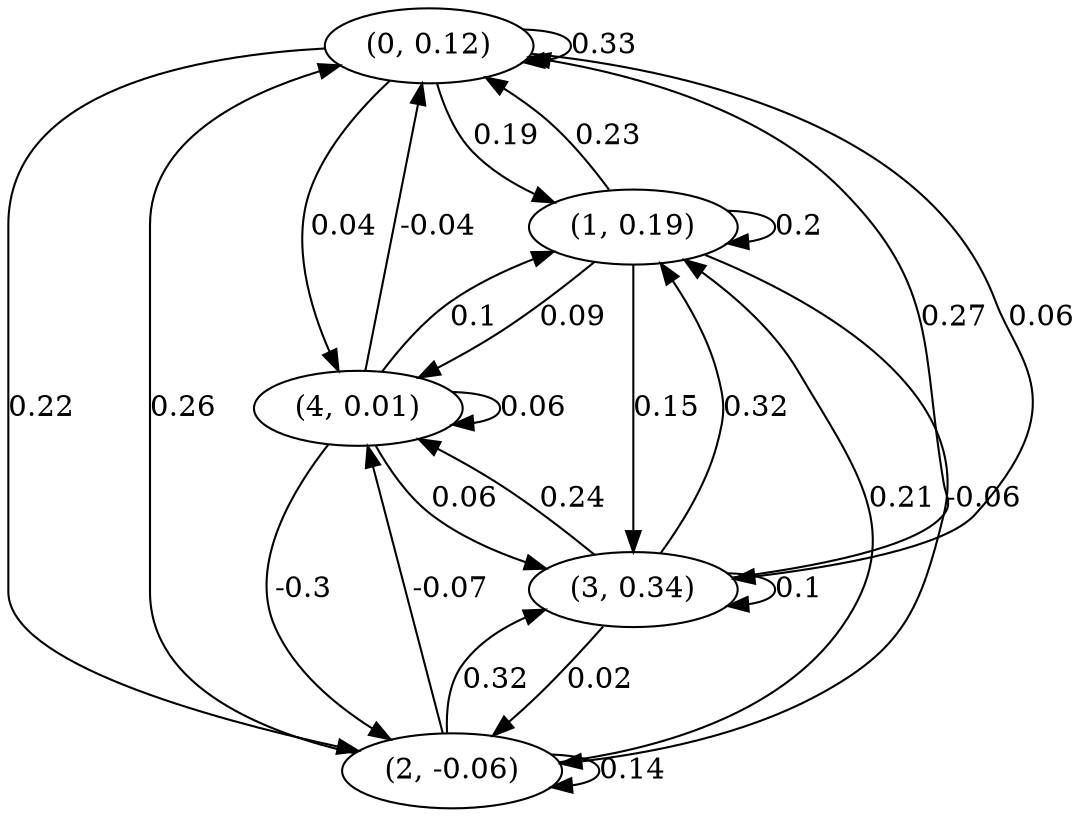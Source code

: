 digraph {
    0 [ label = "(0, 0.12)" ]
    1 [ label = "(1, 0.19)" ]
    2 [ label = "(2, -0.06)" ]
    3 [ label = "(3, 0.34)" ]
    4 [ label = "(4, 0.01)" ]
    0 -> 0 [ label = "0.33" ]
    1 -> 1 [ label = "0.2" ]
    2 -> 2 [ label = "0.14" ]
    3 -> 3 [ label = "0.1" ]
    4 -> 4 [ label = "0.06" ]
    1 -> 0 [ label = "0.23" ]
    2 -> 0 [ label = "0.26" ]
    3 -> 0 [ label = "0.27" ]
    4 -> 0 [ label = "-0.04" ]
    0 -> 1 [ label = "0.19" ]
    2 -> 1 [ label = "0.21" ]
    3 -> 1 [ label = "0.32" ]
    4 -> 1 [ label = "0.1" ]
    0 -> 2 [ label = "0.22" ]
    1 -> 2 [ label = "-0.06" ]
    3 -> 2 [ label = "0.02" ]
    4 -> 2 [ label = "-0.3" ]
    0 -> 3 [ label = "0.06" ]
    1 -> 3 [ label = "0.15" ]
    2 -> 3 [ label = "0.32" ]
    4 -> 3 [ label = "0.06" ]
    0 -> 4 [ label = "0.04" ]
    1 -> 4 [ label = "0.09" ]
    2 -> 4 [ label = "-0.07" ]
    3 -> 4 [ label = "0.24" ]
}

